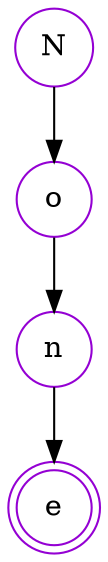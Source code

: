 digraph {   
    node [shape = doublecircle, color = darkviolet] e ;
    node [shape = circle];
    node [color= darkviolet];
    N -> o -> n -> e;	
}